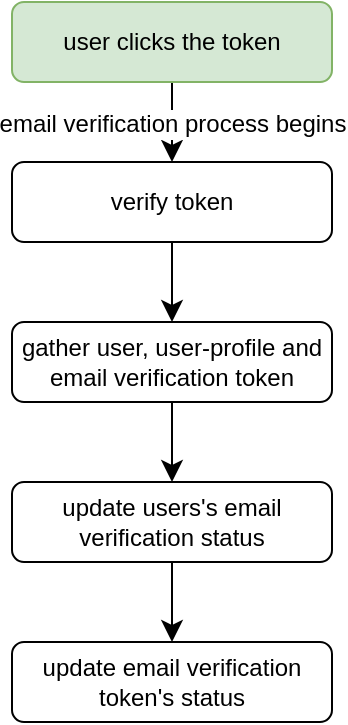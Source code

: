 <mxfile version="24.6.4" type="device">
  <diagram name="Page-1" id="O1RqNY4qfk_EP-WXLdzK">
    <mxGraphModel dx="-3350" dy="-529" grid="1" gridSize="10" guides="1" tooltips="1" connect="1" arrows="1" fold="1" page="0" pageScale="1" pageWidth="850" pageHeight="1100" background="none" math="1" shadow="0">
      <root>
        <mxCell id="0" />
        <mxCell id="1" parent="0" />
        <mxCell id="KZuLyNVjr3yoUkcuaGbw-3" value="" style="edgeStyle=none;curved=1;rounded=0;orthogonalLoop=1;jettySize=auto;html=1;fontSize=12;startSize=8;endSize=8;" edge="1" parent="1" source="KZuLyNVjr3yoUkcuaGbw-1" target="KZuLyNVjr3yoUkcuaGbw-2">
          <mxGeometry relative="1" as="geometry" />
        </mxCell>
        <mxCell id="KZuLyNVjr3yoUkcuaGbw-4" value="email verification process begins" style="edgeLabel;html=1;align=center;verticalAlign=middle;resizable=0;points=[];fontSize=12;" vertex="1" connectable="0" parent="KZuLyNVjr3yoUkcuaGbw-3">
          <mxGeometry x="-0.358" y="1" relative="1" as="geometry">
            <mxPoint x="-1" y="8" as="offset" />
          </mxGeometry>
        </mxCell>
        <mxCell id="KZuLyNVjr3yoUkcuaGbw-1" value="user clicks the token" style="rounded=1;whiteSpace=wrap;html=1;fillColor=#d5e8d4;strokeColor=#82b366;" vertex="1" parent="1">
          <mxGeometry x="4680" y="1440" width="160" height="40" as="geometry" />
        </mxCell>
        <mxCell id="KZuLyNVjr3yoUkcuaGbw-6" value="" style="edgeStyle=none;curved=1;rounded=0;orthogonalLoop=1;jettySize=auto;html=1;fontSize=12;startSize=8;endSize=8;" edge="1" parent="1" source="KZuLyNVjr3yoUkcuaGbw-2" target="KZuLyNVjr3yoUkcuaGbw-5">
          <mxGeometry relative="1" as="geometry" />
        </mxCell>
        <mxCell id="KZuLyNVjr3yoUkcuaGbw-2" value="verify token" style="rounded=1;whiteSpace=wrap;html=1;fillColor=none;" vertex="1" parent="1">
          <mxGeometry x="4680" y="1520" width="160" height="40" as="geometry" />
        </mxCell>
        <mxCell id="KZuLyNVjr3yoUkcuaGbw-9" value="" style="edgeStyle=none;curved=1;rounded=0;orthogonalLoop=1;jettySize=auto;html=1;fontSize=12;startSize=8;endSize=8;" edge="1" parent="1" source="KZuLyNVjr3yoUkcuaGbw-5" target="KZuLyNVjr3yoUkcuaGbw-8">
          <mxGeometry relative="1" as="geometry" />
        </mxCell>
        <mxCell id="KZuLyNVjr3yoUkcuaGbw-5" value="gather user, user-profile and email verification token" style="rounded=1;whiteSpace=wrap;html=1;fillColor=none;" vertex="1" parent="1">
          <mxGeometry x="4680" y="1600" width="160" height="40" as="geometry" />
        </mxCell>
        <mxCell id="KZuLyNVjr3yoUkcuaGbw-12" value="" style="edgeStyle=none;curved=1;rounded=0;orthogonalLoop=1;jettySize=auto;html=1;fontSize=12;startSize=8;endSize=8;" edge="1" parent="1" source="KZuLyNVjr3yoUkcuaGbw-8" target="KZuLyNVjr3yoUkcuaGbw-11">
          <mxGeometry relative="1" as="geometry" />
        </mxCell>
        <mxCell id="KZuLyNVjr3yoUkcuaGbw-8" value="update users&#39;s email verification status" style="rounded=1;whiteSpace=wrap;html=1;fillColor=none;" vertex="1" parent="1">
          <mxGeometry x="4680" y="1680" width="160" height="40" as="geometry" />
        </mxCell>
        <mxCell id="KZuLyNVjr3yoUkcuaGbw-11" value="update email verification token&#39;s status" style="rounded=1;whiteSpace=wrap;html=1;fillColor=none;" vertex="1" parent="1">
          <mxGeometry x="4680" y="1760" width="160" height="40" as="geometry" />
        </mxCell>
      </root>
    </mxGraphModel>
  </diagram>
</mxfile>
